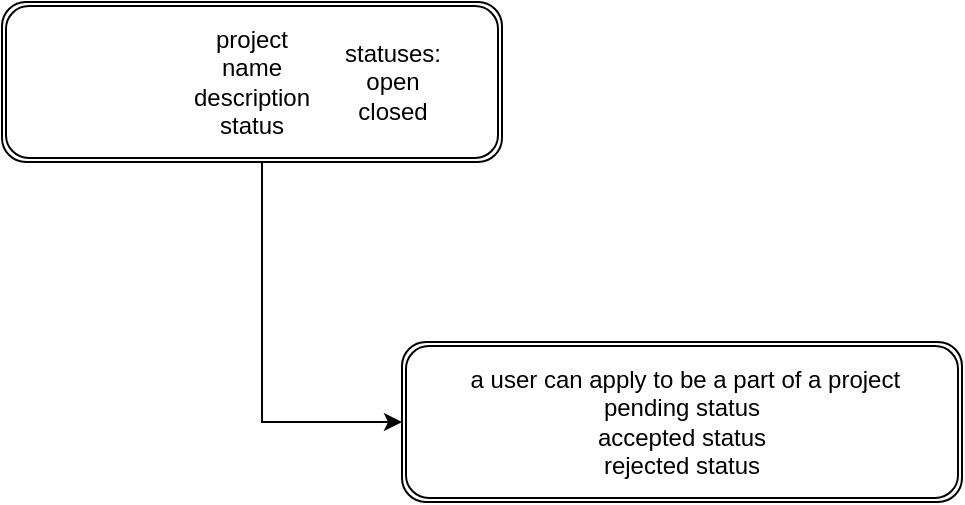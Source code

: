 ﻿<mxfile version="20.5.3" type="embed"><diagram id="NaPzPo9P2hb9uLGMV61q" name="Page-1"><mxGraphModel dx="2519" dy="1110" grid="1" gridSize="10" guides="1" tooltips="1" connect="1" arrows="1" fold="1" page="1" pageScale="1" pageWidth="850" pageHeight="1100" math="0" shadow="0"><root><mxCell id="0"/><mxCell id="1" parent="0"/><mxCell id="11" value="" style="edgeStyle=segmentEdgeStyle;endArrow=classic;html=1;rounded=0;exitX=0.5;exitY=1;exitDx=0;exitDy=0;entryX=0;entryY=0.5;entryDx=0;entryDy=0;" edge="1" parent="1" source="8" target="12"><mxGeometry width="50" height="50" relative="1" as="geometry"><mxPoint x="150" y="230" as="sourcePoint"/><mxPoint x="230" y="300" as="targetPoint"/><Array as="points"><mxPoint x="160" y="170"/><mxPoint x="160" y="300"/></Array></mxGeometry></mxCell><mxCell id="12" value="&amp;nbsp;a user can apply to be a part of a project&lt;br&gt;pending status&lt;br&gt;accepted status&lt;br&gt;rejected status" style="shape=ext;double=1;rounded=1;whiteSpace=wrap;html=1;" vertex="1" parent="1"><mxGeometry x="230" y="260" width="280" height="80" as="geometry"/></mxCell><mxCell id="13" value="" style="group" vertex="1" connectable="0" parent="1"><mxGeometry x="30" y="90" width="250" height="80" as="geometry"/></mxCell><mxCell id="8" value="project&lt;br&gt;name&lt;br&gt;description&lt;br&gt;status" style="shape=ext;double=1;rounded=1;whiteSpace=wrap;html=1;" vertex="1" parent="13"><mxGeometry width="250" height="80" as="geometry"/></mxCell><mxCell id="10" value="statuses:&lt;br&gt;open&lt;br&gt;closed" style="text;html=1;align=center;verticalAlign=middle;resizable=0;points=[];autosize=1;strokeColor=none;fillColor=none;" vertex="1" parent="13"><mxGeometry x="160" y="10" width="70" height="60" as="geometry"/></mxCell></root></mxGraphModel></diagram></mxfile>